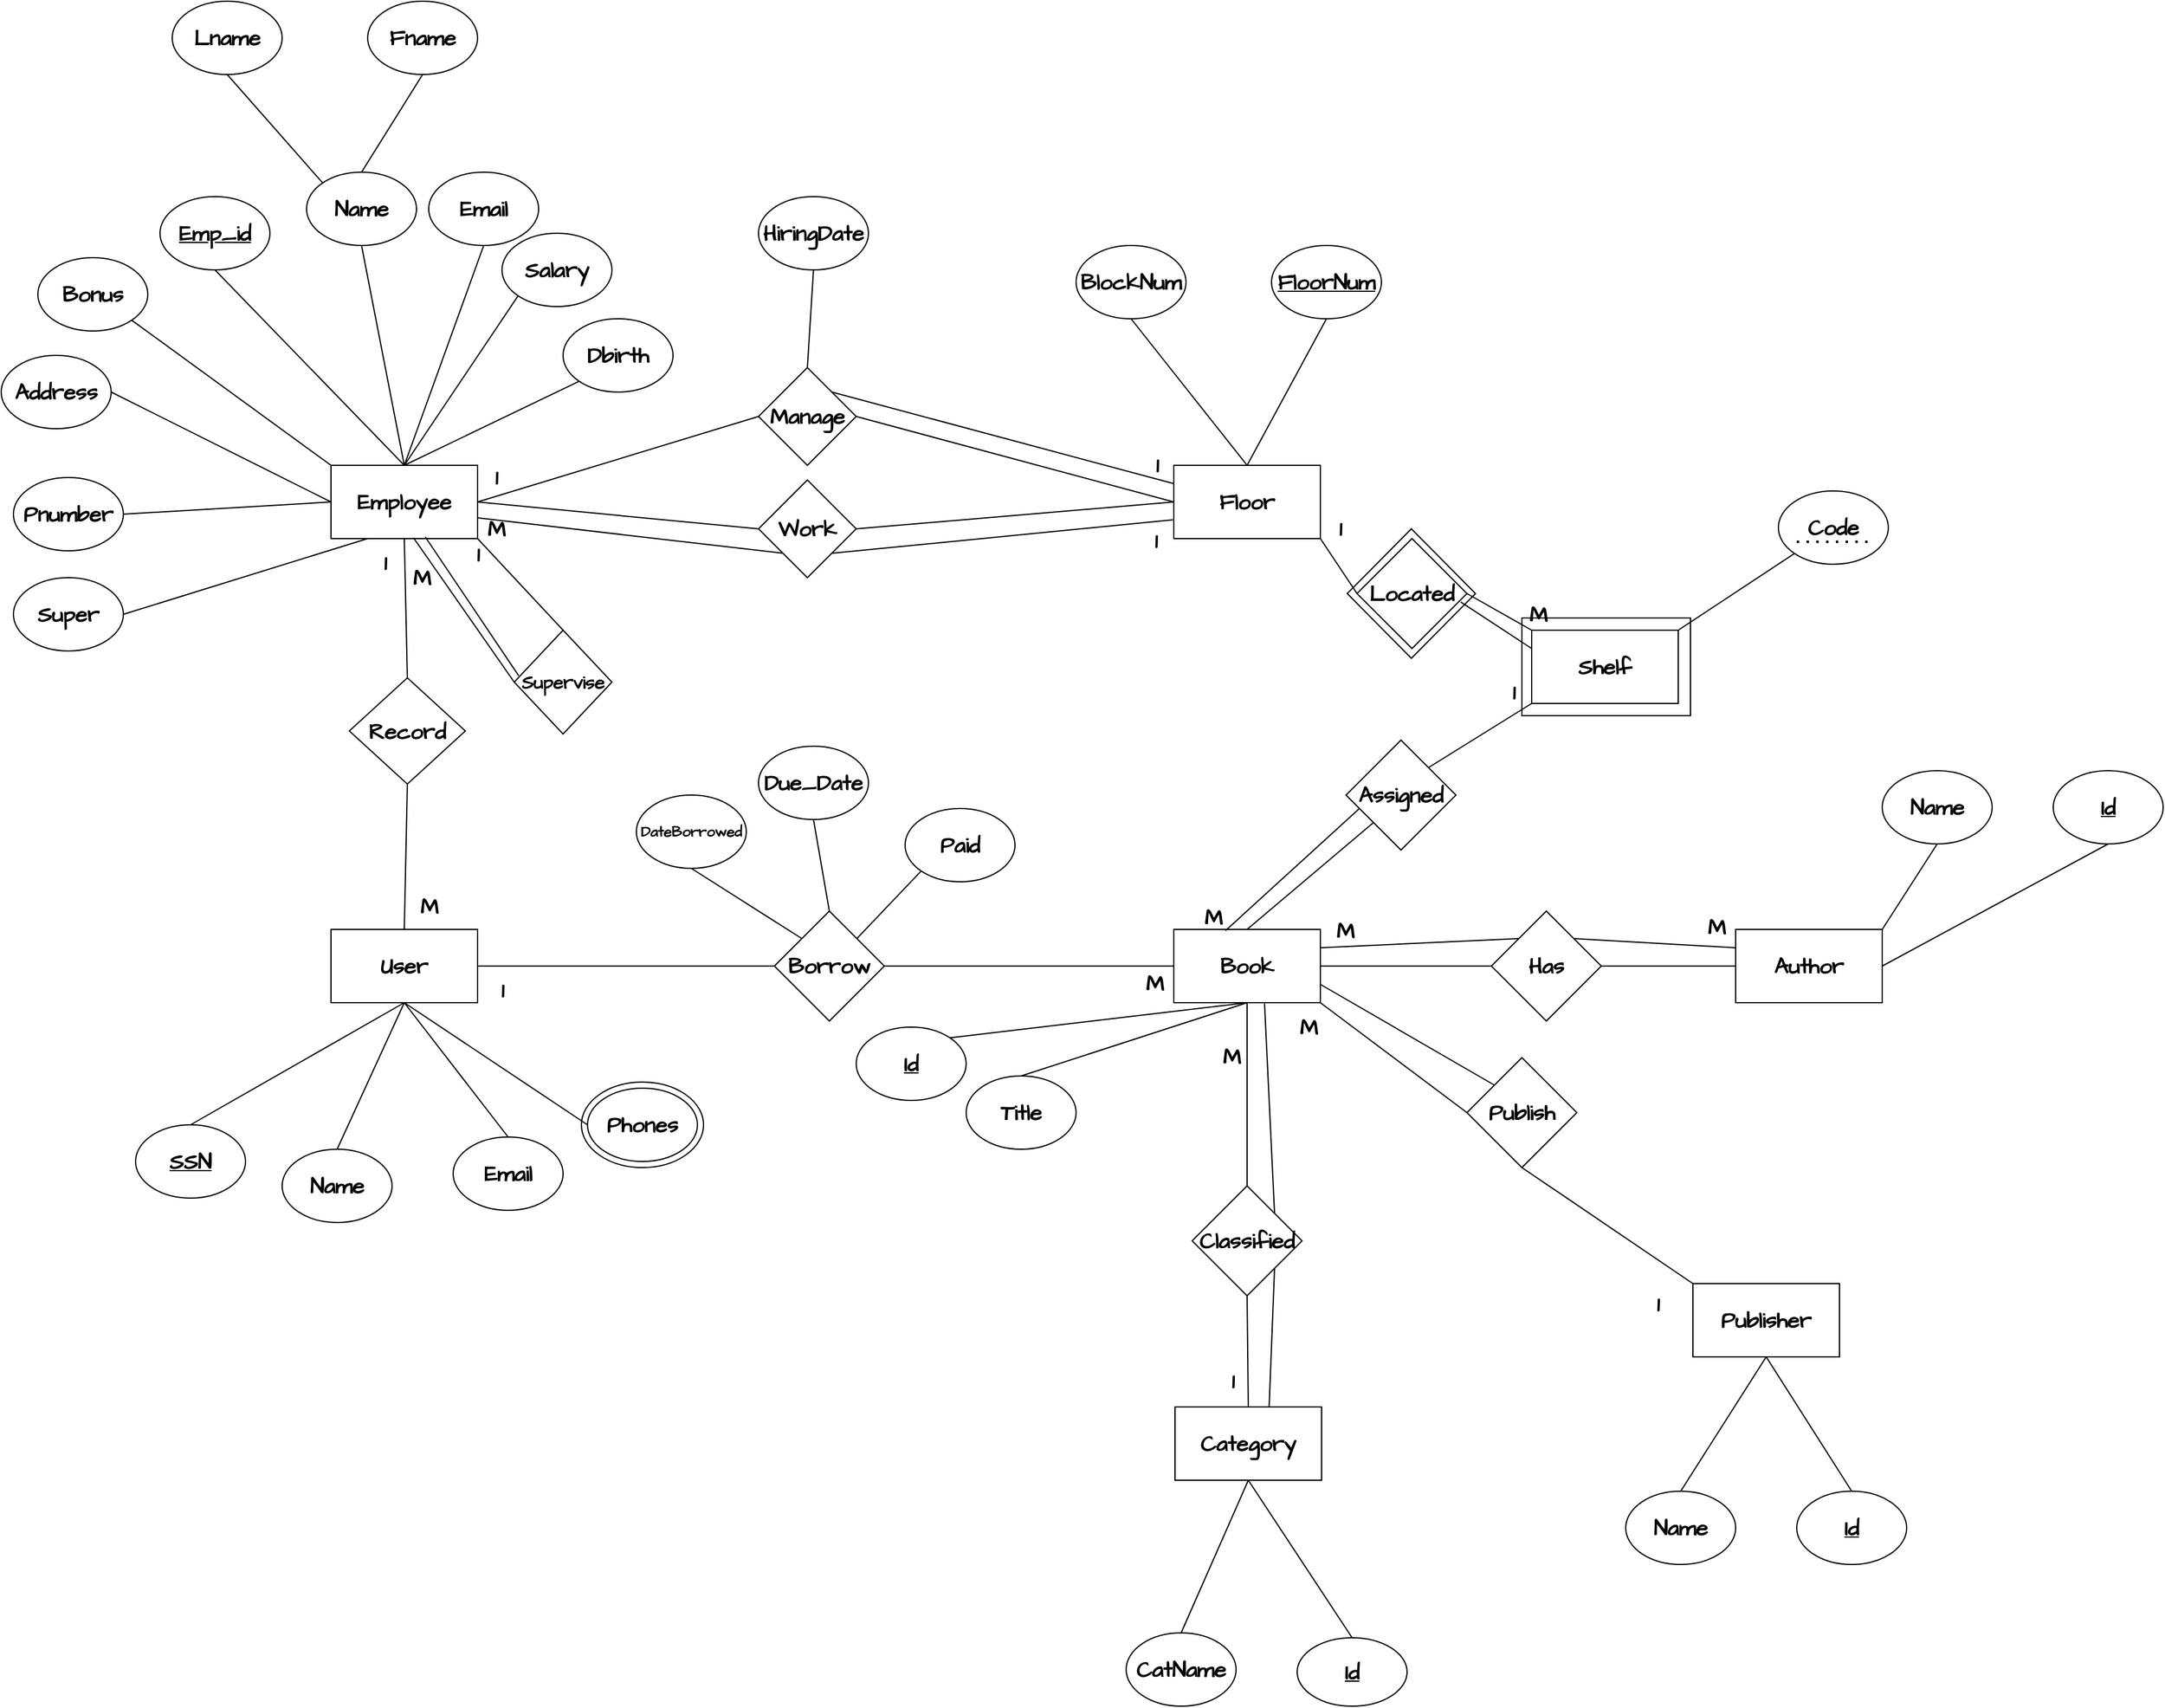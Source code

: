 <mxfile version="24.9.0">
  <diagram id="R2lEEEUBdFMjLlhIrx00" name="Page-1">
    <mxGraphModel dx="2759" dy="2135" grid="1" gridSize="10" guides="1" tooltips="1" connect="1" arrows="1" fold="1" page="1" pageScale="1" pageWidth="850" pageHeight="1100" math="0" shadow="0" extFonts="Permanent Marker^https://fonts.googleapis.com/css?family=Permanent+Marker">
      <root>
        <mxCell id="0" />
        <mxCell id="1" parent="0" />
        <mxCell id="LCtNuis3pnJjSVXg9C4M-2" value="" style="rhombus;whiteSpace=wrap;html=1;" vertex="1" parent="1">
          <mxGeometry x="1002" y="262" width="105" height="106" as="geometry" />
        </mxCell>
        <mxCell id="LCtNuis3pnJjSVXg9C4M-1" value="" style="rounded=0;whiteSpace=wrap;html=1;" vertex="1" parent="1">
          <mxGeometry x="1145" y="335" width="138" height="80" as="geometry" />
        </mxCell>
        <mxCell id="eiVSzCuptyh7BwzZJYLk-64" value="" style="ellipse;whiteSpace=wrap;html=1;" parent="1" vertex="1">
          <mxGeometry x="375" y="715" width="100" height="70" as="geometry" />
        </mxCell>
        <mxCell id="eiVSzCuptyh7BwzZJYLk-1" value="&lt;font face=&quot;Architects Daughter&quot; style=&quot;font-size: 18px;&quot;&gt;&lt;b&gt;Employee&lt;/b&gt;&lt;/font&gt;" style="rounded=0;whiteSpace=wrap;html=1;" parent="1" vertex="1">
          <mxGeometry x="170" y="210" width="120" height="60" as="geometry" />
        </mxCell>
        <mxCell id="eiVSzCuptyh7BwzZJYLk-3" value="&lt;font style=&quot;font-size: 18px;&quot; face=&quot;Architects Daughter&quot;&gt;&lt;b&gt;&lt;u&gt;Emp_id&lt;/u&gt;&lt;/b&gt;&lt;/font&gt;" style="ellipse;whiteSpace=wrap;html=1;" parent="1" vertex="1">
          <mxGeometry x="30" y="-10" width="90" height="60" as="geometry" />
        </mxCell>
        <mxCell id="eiVSzCuptyh7BwzZJYLk-4" value="" style="endArrow=none;html=1;rounded=0;entryX=0.5;entryY=1;entryDx=0;entryDy=0;exitX=0.5;exitY=0;exitDx=0;exitDy=0;" parent="1" source="eiVSzCuptyh7BwzZJYLk-1" target="eiVSzCuptyh7BwzZJYLk-3" edge="1">
          <mxGeometry width="50" height="50" relative="1" as="geometry">
            <mxPoint x="400" y="320" as="sourcePoint" />
            <mxPoint x="450" y="270" as="targetPoint" />
          </mxGeometry>
        </mxCell>
        <mxCell id="eiVSzCuptyh7BwzZJYLk-6" value="&lt;font style=&quot;font-size: 18px;&quot; face=&quot;Architects Daughter&quot;&gt;&lt;b&gt;Name&lt;/b&gt;&lt;/font&gt;" style="ellipse;whiteSpace=wrap;html=1;" parent="1" vertex="1">
          <mxGeometry x="150" y="-30" width="90" height="60" as="geometry" />
        </mxCell>
        <mxCell id="eiVSzCuptyh7BwzZJYLk-8" value="" style="endArrow=none;html=1;rounded=0;entryX=0.5;entryY=1;entryDx=0;entryDy=0;exitX=0.5;exitY=0;exitDx=0;exitDy=0;" parent="1" source="eiVSzCuptyh7BwzZJYLk-1" target="eiVSzCuptyh7BwzZJYLk-6" edge="1">
          <mxGeometry width="50" height="50" relative="1" as="geometry">
            <mxPoint x="400" y="320" as="sourcePoint" />
            <mxPoint x="450" y="270" as="targetPoint" />
          </mxGeometry>
        </mxCell>
        <mxCell id="eiVSzCuptyh7BwzZJYLk-9" value="&lt;font style=&quot;font-size: 18px;&quot; face=&quot;Architects Daughter&quot;&gt;&lt;b&gt;Fname&lt;/b&gt;&lt;/font&gt;" style="ellipse;whiteSpace=wrap;html=1;" parent="1" vertex="1">
          <mxGeometry x="200" y="-170" width="90" height="60" as="geometry" />
        </mxCell>
        <mxCell id="eiVSzCuptyh7BwzZJYLk-11" value="&lt;font style=&quot;font-size: 18px;&quot; face=&quot;Architects Daughter&quot;&gt;&lt;b&gt;Lname&lt;/b&gt;&lt;/font&gt;" style="ellipse;whiteSpace=wrap;html=1;" parent="1" vertex="1">
          <mxGeometry x="40" y="-170" width="90" height="60" as="geometry" />
        </mxCell>
        <mxCell id="eiVSzCuptyh7BwzZJYLk-12" value="" style="endArrow=none;html=1;rounded=0;entryX=0.5;entryY=1;entryDx=0;entryDy=0;exitX=0.5;exitY=0;exitDx=0;exitDy=0;" parent="1" source="eiVSzCuptyh7BwzZJYLk-6" target="eiVSzCuptyh7BwzZJYLk-9" edge="1">
          <mxGeometry width="50" height="50" relative="1" as="geometry">
            <mxPoint x="340" y="170" as="sourcePoint" />
            <mxPoint x="390" y="120" as="targetPoint" />
          </mxGeometry>
        </mxCell>
        <mxCell id="eiVSzCuptyh7BwzZJYLk-13" value="" style="endArrow=none;html=1;rounded=0;entryX=0.5;entryY=1;entryDx=0;entryDy=0;exitX=0;exitY=0;exitDx=0;exitDy=0;" parent="1" source="eiVSzCuptyh7BwzZJYLk-6" target="eiVSzCuptyh7BwzZJYLk-11" edge="1">
          <mxGeometry width="50" height="50" relative="1" as="geometry">
            <mxPoint x="270" y="160" as="sourcePoint" />
            <mxPoint x="320" y="110" as="targetPoint" />
          </mxGeometry>
        </mxCell>
        <mxCell id="eiVSzCuptyh7BwzZJYLk-14" value="&lt;font face=&quot;Architects Daughter&quot;&gt;&lt;span style=&quot;font-size: 18px;&quot;&gt;&lt;b&gt;Email&lt;/b&gt;&lt;/span&gt;&lt;/font&gt;" style="ellipse;whiteSpace=wrap;html=1;" parent="1" vertex="1">
          <mxGeometry x="250" y="-30" width="90" height="60" as="geometry" />
        </mxCell>
        <mxCell id="eiVSzCuptyh7BwzZJYLk-17" value="&lt;font face=&quot;Architects Daughter&quot;&gt;&lt;span style=&quot;font-size: 18px;&quot;&gt;&lt;b&gt;Salary&lt;/b&gt;&lt;/span&gt;&lt;/font&gt;" style="ellipse;whiteSpace=wrap;html=1;" parent="1" vertex="1">
          <mxGeometry x="310" y="20" width="90" height="60" as="geometry" />
        </mxCell>
        <mxCell id="eiVSzCuptyh7BwzZJYLk-18" value="&lt;font data-font-src=&quot;https://fonts.googleapis.com/css?family=Architects+Daughter&quot; face=&quot;Architects Daughter&quot; style=&quot;font-size: 18px;&quot;&gt;&lt;b&gt;Dbirth&lt;/b&gt;&lt;/font&gt;" style="ellipse;whiteSpace=wrap;html=1;" parent="1" vertex="1">
          <mxGeometry x="360" y="90" width="90" height="60" as="geometry" />
        </mxCell>
        <mxCell id="eiVSzCuptyh7BwzZJYLk-19" value="&lt;font data-font-src=&quot;https://fonts.googleapis.com/css?family=Architects+Daughter&quot; face=&quot;Architects Daughter&quot; style=&quot;font-size: 18px;&quot;&gt;&lt;b&gt;Bonus&lt;/b&gt;&lt;/font&gt;" style="ellipse;whiteSpace=wrap;html=1;" parent="1" vertex="1">
          <mxGeometry x="-70" y="40" width="90" height="60" as="geometry" />
        </mxCell>
        <mxCell id="eiVSzCuptyh7BwzZJYLk-20" value="&lt;font data-font-src=&quot;https://fonts.googleapis.com/css?family=Architects+Daughter&quot; face=&quot;Architects Daughter&quot; style=&quot;font-size: 18px;&quot;&gt;&lt;b&gt;Address&lt;/b&gt;&lt;/font&gt;" style="ellipse;whiteSpace=wrap;html=1;" parent="1" vertex="1">
          <mxGeometry x="-100" y="120" width="90" height="60" as="geometry" />
        </mxCell>
        <mxCell id="eiVSzCuptyh7BwzZJYLk-21" value="&lt;font data-font-src=&quot;https://fonts.googleapis.com/css?family=Architects+Daughter&quot; face=&quot;Architects Daughter&quot; style=&quot;font-size: 18px;&quot;&gt;&lt;b&gt;Pnumber&lt;/b&gt;&lt;/font&gt;" style="ellipse;whiteSpace=wrap;html=1;" parent="1" vertex="1">
          <mxGeometry x="-90" y="220" width="90" height="60" as="geometry" />
        </mxCell>
        <mxCell id="eiVSzCuptyh7BwzZJYLk-22" value="" style="endArrow=none;html=1;rounded=0;entryX=0.5;entryY=1;entryDx=0;entryDy=0;exitX=0.5;exitY=0;exitDx=0;exitDy=0;" parent="1" source="eiVSzCuptyh7BwzZJYLk-1" target="eiVSzCuptyh7BwzZJYLk-14" edge="1">
          <mxGeometry width="50" height="50" relative="1" as="geometry">
            <mxPoint x="340" y="170" as="sourcePoint" />
            <mxPoint x="390" y="120" as="targetPoint" />
          </mxGeometry>
        </mxCell>
        <mxCell id="eiVSzCuptyh7BwzZJYLk-23" value="" style="endArrow=none;html=1;rounded=0;entryX=0;entryY=1;entryDx=0;entryDy=0;exitX=0.5;exitY=0;exitDx=0;exitDy=0;" parent="1" source="eiVSzCuptyh7BwzZJYLk-1" target="eiVSzCuptyh7BwzZJYLk-17" edge="1">
          <mxGeometry width="50" height="50" relative="1" as="geometry">
            <mxPoint x="340" y="170" as="sourcePoint" />
            <mxPoint x="390" y="120" as="targetPoint" />
          </mxGeometry>
        </mxCell>
        <mxCell id="eiVSzCuptyh7BwzZJYLk-24" value="" style="endArrow=none;html=1;rounded=0;entryX=0;entryY=1;entryDx=0;entryDy=0;exitX=0.5;exitY=0;exitDx=0;exitDy=0;" parent="1" source="eiVSzCuptyh7BwzZJYLk-1" target="eiVSzCuptyh7BwzZJYLk-18" edge="1">
          <mxGeometry width="50" height="50" relative="1" as="geometry">
            <mxPoint x="340" y="170" as="sourcePoint" />
            <mxPoint x="390" y="120" as="targetPoint" />
          </mxGeometry>
        </mxCell>
        <mxCell id="eiVSzCuptyh7BwzZJYLk-25" value="" style="endArrow=none;html=1;rounded=0;exitX=1;exitY=1;exitDx=0;exitDy=0;entryX=0;entryY=0;entryDx=0;entryDy=0;" parent="1" source="eiVSzCuptyh7BwzZJYLk-19" target="eiVSzCuptyh7BwzZJYLk-1" edge="1">
          <mxGeometry width="50" height="50" relative="1" as="geometry">
            <mxPoint x="340" y="170" as="sourcePoint" />
            <mxPoint x="390" y="120" as="targetPoint" />
          </mxGeometry>
        </mxCell>
        <mxCell id="eiVSzCuptyh7BwzZJYLk-26" value="" style="endArrow=none;html=1;rounded=0;entryX=1;entryY=0.5;entryDx=0;entryDy=0;exitX=0;exitY=0.5;exitDx=0;exitDy=0;" parent="1" source="eiVSzCuptyh7BwzZJYLk-1" target="eiVSzCuptyh7BwzZJYLk-20" edge="1">
          <mxGeometry width="50" height="50" relative="1" as="geometry">
            <mxPoint x="340" y="170" as="sourcePoint" />
            <mxPoint x="390" y="120" as="targetPoint" />
          </mxGeometry>
        </mxCell>
        <mxCell id="eiVSzCuptyh7BwzZJYLk-27" value="" style="endArrow=none;html=1;rounded=0;exitX=1;exitY=0.5;exitDx=0;exitDy=0;entryX=0;entryY=0.5;entryDx=0;entryDy=0;" parent="1" source="eiVSzCuptyh7BwzZJYLk-21" target="eiVSzCuptyh7BwzZJYLk-1" edge="1">
          <mxGeometry width="50" height="50" relative="1" as="geometry">
            <mxPoint x="340" y="170" as="sourcePoint" />
            <mxPoint x="390" y="120" as="targetPoint" />
          </mxGeometry>
        </mxCell>
        <mxCell id="eiVSzCuptyh7BwzZJYLk-29" value="&lt;font data-font-src=&quot;https://fonts.googleapis.com/css?family=Architects+Daughter&quot; face=&quot;Architects Daughter&quot; style=&quot;font-size: 18px;&quot;&gt;&lt;b&gt;Super&lt;/b&gt;&lt;/font&gt;" style="ellipse;whiteSpace=wrap;html=1;" parent="1" vertex="1">
          <mxGeometry x="-90" y="302" width="90" height="60" as="geometry" />
        </mxCell>
        <mxCell id="eiVSzCuptyh7BwzZJYLk-30" value="" style="endArrow=none;html=1;rounded=0;entryX=1;entryY=0.5;entryDx=0;entryDy=0;exitX=0.25;exitY=1;exitDx=0;exitDy=0;" parent="1" source="eiVSzCuptyh7BwzZJYLk-1" target="eiVSzCuptyh7BwzZJYLk-29" edge="1">
          <mxGeometry width="50" height="50" relative="1" as="geometry">
            <mxPoint x="330" y="90" as="sourcePoint" />
            <mxPoint x="380" y="40" as="targetPoint" />
          </mxGeometry>
        </mxCell>
        <mxCell id="eiVSzCuptyh7BwzZJYLk-31" value="&lt;font face=&quot;Architects Daughter&quot; style=&quot;font-size: 18px;&quot;&gt;&lt;b&gt;Floor&lt;/b&gt;&lt;/font&gt;" style="rounded=0;whiteSpace=wrap;html=1;" parent="1" vertex="1">
          <mxGeometry x="860" y="210" width="120" height="60" as="geometry" />
        </mxCell>
        <mxCell id="eiVSzCuptyh7BwzZJYLk-32" value="&lt;font data-font-src=&quot;https://fonts.googleapis.com/css?family=Architects+Daughter&quot; face=&quot;Architects Daughter&quot; style=&quot;font-size: 18px;&quot;&gt;&lt;b&gt;&lt;u&gt;FloorNum&lt;/u&gt;&lt;/b&gt;&lt;/font&gt;" style="ellipse;whiteSpace=wrap;html=1;" parent="1" vertex="1">
          <mxGeometry x="940" y="30" width="90" height="60" as="geometry" />
        </mxCell>
        <mxCell id="eiVSzCuptyh7BwzZJYLk-33" value="&lt;font data-font-src=&quot;https://fonts.googleapis.com/css?family=Architects+Daughter&quot; face=&quot;Architects Daughter&quot; style=&quot;font-size: 18px;&quot;&gt;&lt;b&gt;BlockNum&lt;/b&gt;&lt;/font&gt;" style="ellipse;whiteSpace=wrap;html=1;" parent="1" vertex="1">
          <mxGeometry x="780" y="30" width="90" height="60" as="geometry" />
        </mxCell>
        <mxCell id="eiVSzCuptyh7BwzZJYLk-34" value="" style="endArrow=none;html=1;rounded=0;entryX=0.5;entryY=1;entryDx=0;entryDy=0;exitX=0.5;exitY=0;exitDx=0;exitDy=0;" parent="1" source="eiVSzCuptyh7BwzZJYLk-31" target="eiVSzCuptyh7BwzZJYLk-33" edge="1">
          <mxGeometry width="50" height="50" relative="1" as="geometry">
            <mxPoint x="580" y="140" as="sourcePoint" />
            <mxPoint x="630" y="90" as="targetPoint" />
          </mxGeometry>
        </mxCell>
        <mxCell id="eiVSzCuptyh7BwzZJYLk-35" value="" style="endArrow=none;html=1;rounded=0;entryX=0.5;entryY=1;entryDx=0;entryDy=0;exitX=0.5;exitY=0;exitDx=0;exitDy=0;" parent="1" source="eiVSzCuptyh7BwzZJYLk-31" target="eiVSzCuptyh7BwzZJYLk-32" edge="1">
          <mxGeometry width="50" height="50" relative="1" as="geometry">
            <mxPoint x="580" y="140" as="sourcePoint" />
            <mxPoint x="630" y="90" as="targetPoint" />
          </mxGeometry>
        </mxCell>
        <mxCell id="eiVSzCuptyh7BwzZJYLk-37" value="&lt;b style=&quot;font-family: &amp;quot;Architects Daughter&amp;quot;; font-size: 18px;&quot;&gt;Manage&lt;/b&gt;" style="rhombus;whiteSpace=wrap;html=1;" parent="1" vertex="1">
          <mxGeometry x="520" y="130" width="80" height="80" as="geometry" />
        </mxCell>
        <mxCell id="eiVSzCuptyh7BwzZJYLk-38" value="" style="endArrow=none;html=1;rounded=0;exitX=1;exitY=0.5;exitDx=0;exitDy=0;entryX=0;entryY=0.5;entryDx=0;entryDy=0;" parent="1" source="eiVSzCuptyh7BwzZJYLk-1" target="eiVSzCuptyh7BwzZJYLk-37" edge="1">
          <mxGeometry width="50" height="50" relative="1" as="geometry">
            <mxPoint x="380" y="180" as="sourcePoint" />
            <mxPoint x="430" y="130" as="targetPoint" />
          </mxGeometry>
        </mxCell>
        <mxCell id="eiVSzCuptyh7BwzZJYLk-39" value="" style="endArrow=none;html=1;rounded=0;entryX=0;entryY=0.5;entryDx=0;entryDy=0;exitX=1;exitY=0.5;exitDx=0;exitDy=0;" parent="1" source="eiVSzCuptyh7BwzZJYLk-37" target="eiVSzCuptyh7BwzZJYLk-31" edge="1">
          <mxGeometry width="50" height="50" relative="1" as="geometry">
            <mxPoint x="380" y="180" as="sourcePoint" />
            <mxPoint x="430" y="130" as="targetPoint" />
          </mxGeometry>
        </mxCell>
        <mxCell id="eiVSzCuptyh7BwzZJYLk-40" value="&lt;font face=&quot;Architects Daughter&quot;&gt;&lt;span style=&quot;font-size: 18px;&quot;&gt;&lt;b&gt;Work&lt;/b&gt;&lt;/span&gt;&lt;/font&gt;" style="rhombus;whiteSpace=wrap;html=1;" parent="1" vertex="1">
          <mxGeometry x="520" y="222" width="80" height="80" as="geometry" />
        </mxCell>
        <mxCell id="eiVSzCuptyh7BwzZJYLk-42" value="" style="endArrow=none;html=1;rounded=0;exitX=1;exitY=0.5;exitDx=0;exitDy=0;entryX=0;entryY=0.5;entryDx=0;entryDy=0;" parent="1" source="eiVSzCuptyh7BwzZJYLk-1" target="eiVSzCuptyh7BwzZJYLk-40" edge="1">
          <mxGeometry width="50" height="50" relative="1" as="geometry">
            <mxPoint x="490" y="160" as="sourcePoint" />
            <mxPoint x="540" y="110" as="targetPoint" />
          </mxGeometry>
        </mxCell>
        <mxCell id="eiVSzCuptyh7BwzZJYLk-43" value="" style="endArrow=none;html=1;rounded=0;entryX=0;entryY=0.5;entryDx=0;entryDy=0;exitX=1;exitY=0.5;exitDx=0;exitDy=0;" parent="1" source="eiVSzCuptyh7BwzZJYLk-40" target="eiVSzCuptyh7BwzZJYLk-31" edge="1">
          <mxGeometry width="50" height="50" relative="1" as="geometry">
            <mxPoint x="490" y="160" as="sourcePoint" />
            <mxPoint x="540" y="110" as="targetPoint" />
          </mxGeometry>
        </mxCell>
        <mxCell id="eiVSzCuptyh7BwzZJYLk-44" value="" style="endArrow=none;html=1;rounded=0;entryX=0;entryY=0.25;entryDx=0;entryDy=0;exitX=1;exitY=0;exitDx=0;exitDy=0;" parent="1" source="eiVSzCuptyh7BwzZJYLk-37" target="eiVSzCuptyh7BwzZJYLk-31" edge="1">
          <mxGeometry width="50" height="50" relative="1" as="geometry">
            <mxPoint x="490" y="160" as="sourcePoint" />
            <mxPoint x="540" y="110" as="targetPoint" />
          </mxGeometry>
        </mxCell>
        <mxCell id="eiVSzCuptyh7BwzZJYLk-45" value="&lt;font style=&quot;font-size: 18px;&quot; data-font-src=&quot;https://fonts.googleapis.com/css?family=Architects+Daughter&quot; face=&quot;Architects Daughter&quot;&gt;&lt;b&gt;1&lt;/b&gt;&lt;/font&gt;" style="text;html=1;align=center;verticalAlign=middle;resizable=0;points=[];autosize=1;strokeColor=none;fillColor=none;" parent="1" vertex="1">
          <mxGeometry x="290" y="200" width="30" height="40" as="geometry" />
        </mxCell>
        <mxCell id="eiVSzCuptyh7BwzZJYLk-46" value="&lt;font style=&quot;font-size: 18px;&quot; data-font-src=&quot;https://fonts.googleapis.com/css?family=Architects+Daughter&quot; face=&quot;Architects Daughter&quot;&gt;&lt;b&gt;1&lt;/b&gt;&lt;/font&gt;" style="text;html=1;align=center;verticalAlign=middle;resizable=0;points=[];autosize=1;strokeColor=none;fillColor=none;" parent="1" vertex="1">
          <mxGeometry x="831" y="190" width="30" height="40" as="geometry" />
        </mxCell>
        <mxCell id="eiVSzCuptyh7BwzZJYLk-47" value="&lt;font style=&quot;font-size: 18px;&quot; data-font-src=&quot;https://fonts.googleapis.com/css?family=Architects+Daughter&quot; face=&quot;Architects Daughter&quot;&gt;&lt;b&gt;1&lt;/b&gt;&lt;/font&gt;" style="text;html=1;align=center;verticalAlign=middle;resizable=0;points=[];autosize=1;strokeColor=none;fillColor=none;" parent="1" vertex="1">
          <mxGeometry x="830" y="252" width="30" height="40" as="geometry" />
        </mxCell>
        <mxCell id="eiVSzCuptyh7BwzZJYLk-48" value="&lt;font style=&quot;font-size: 18px;&quot; data-font-src=&quot;https://fonts.googleapis.com/css?family=Architects+Daughter&quot; face=&quot;Architects Daughter&quot;&gt;&lt;b&gt;M&lt;/b&gt;&lt;/font&gt;" style="text;html=1;align=center;verticalAlign=middle;resizable=0;points=[];autosize=1;strokeColor=none;fillColor=none;" parent="1" vertex="1">
          <mxGeometry x="285" y="242" width="40" height="40" as="geometry" />
        </mxCell>
        <mxCell id="eiVSzCuptyh7BwzZJYLk-49" value="" style="endArrow=none;html=1;rounded=0;entryX=0.977;entryY=0.067;entryDx=0;entryDy=0;exitX=1;exitY=1;exitDx=0;exitDy=0;entryPerimeter=0;" parent="1" source="eiVSzCuptyh7BwzZJYLk-40" target="eiVSzCuptyh7BwzZJYLk-47" edge="1">
          <mxGeometry width="50" height="50" relative="1" as="geometry">
            <mxPoint x="530" y="210" as="sourcePoint" />
            <mxPoint x="580" y="160" as="targetPoint" />
          </mxGeometry>
        </mxCell>
        <mxCell id="eiVSzCuptyh7BwzZJYLk-50" value="" style="endArrow=none;html=1;rounded=0;exitX=0.126;exitY=0.275;exitDx=0;exitDy=0;exitPerimeter=0;entryX=0;entryY=1;entryDx=0;entryDy=0;" parent="1" source="eiVSzCuptyh7BwzZJYLk-48" target="eiVSzCuptyh7BwzZJYLk-40" edge="1">
          <mxGeometry width="50" height="50" relative="1" as="geometry">
            <mxPoint x="530" y="210" as="sourcePoint" />
            <mxPoint x="580" y="160" as="targetPoint" />
          </mxGeometry>
        </mxCell>
        <mxCell id="eiVSzCuptyh7BwzZJYLk-51" value="" style="endArrow=none;html=1;rounded=0;entryX=0.5;entryY=0;entryDx=0;entryDy=0;exitX=0.5;exitY=1;exitDx=0;exitDy=0;" parent="1" source="eiVSzCuptyh7BwzZJYLk-52" target="eiVSzCuptyh7BwzZJYLk-37" edge="1">
          <mxGeometry width="50" height="50" relative="1" as="geometry">
            <mxPoint x="560" y="40" as="sourcePoint" />
            <mxPoint x="510" y="240" as="targetPoint" />
          </mxGeometry>
        </mxCell>
        <mxCell id="eiVSzCuptyh7BwzZJYLk-52" value="&lt;font data-font-src=&quot;https://fonts.googleapis.com/css?family=Architects+Daughter&quot; face=&quot;Architects Daughter&quot; style=&quot;font-size: 18px;&quot;&gt;&lt;b&gt;HiringDate&lt;/b&gt;&lt;/font&gt;" style="ellipse;whiteSpace=wrap;html=1;" parent="1" vertex="1">
          <mxGeometry x="520" y="-10" width="90" height="60" as="geometry" />
        </mxCell>
        <mxCell id="eiVSzCuptyh7BwzZJYLk-54" value="&lt;font face=&quot;Architects Daughter&quot; style=&quot;font-size: 18px;&quot;&gt;&lt;b&gt;User&lt;/b&gt;&lt;/font&gt;" style="rounded=0;whiteSpace=wrap;html=1;" parent="1" vertex="1">
          <mxGeometry x="170" y="590" width="120" height="60" as="geometry" />
        </mxCell>
        <mxCell id="eiVSzCuptyh7BwzZJYLk-55" value="&lt;font data-font-src=&quot;https://fonts.googleapis.com/css?family=Architects+Daughter&quot; face=&quot;Architects Daughter&quot; style=&quot;font-size: 18px;&quot;&gt;&lt;b&gt;&lt;u&gt;SSN&lt;/u&gt;&lt;/b&gt;&lt;/font&gt;" style="ellipse;whiteSpace=wrap;html=1;" parent="1" vertex="1">
          <mxGeometry x="10" y="750" width="90" height="60" as="geometry" />
        </mxCell>
        <mxCell id="eiVSzCuptyh7BwzZJYLk-57" value="&lt;font style=&quot;font-size: 18px;&quot; face=&quot;Architects Daughter&quot;&gt;&lt;b&gt;Name&lt;/b&gt;&lt;/font&gt;" style="ellipse;whiteSpace=wrap;html=1;" parent="1" vertex="1">
          <mxGeometry x="130" y="770" width="90" height="60" as="geometry" />
        </mxCell>
        <mxCell id="eiVSzCuptyh7BwzZJYLk-59" value="&lt;font face=&quot;Architects Daughter&quot;&gt;&lt;span style=&quot;font-size: 18px;&quot;&gt;&lt;b&gt;Email&lt;/b&gt;&lt;/span&gt;&lt;/font&gt;" style="ellipse;whiteSpace=wrap;html=1;" parent="1" vertex="1">
          <mxGeometry x="270" y="760" width="90" height="60" as="geometry" />
        </mxCell>
        <mxCell id="eiVSzCuptyh7BwzZJYLk-62" value="&lt;font face=&quot;Architects Daughter&quot;&gt;&lt;span style=&quot;font-size: 18px;&quot;&gt;&lt;b&gt;Phones&lt;/b&gt;&lt;/span&gt;&lt;/font&gt;" style="ellipse;whiteSpace=wrap;html=1;" parent="1" vertex="1">
          <mxGeometry x="380" y="720" width="90" height="60" as="geometry" />
        </mxCell>
        <mxCell id="eiVSzCuptyh7BwzZJYLk-65" value="" style="endArrow=none;html=1;rounded=0;entryX=0.5;entryY=1;entryDx=0;entryDy=0;exitX=0.5;exitY=0;exitDx=0;exitDy=0;" parent="1" source="eiVSzCuptyh7BwzZJYLk-55" target="eiVSzCuptyh7BwzZJYLk-54" edge="1">
          <mxGeometry width="50" height="50" relative="1" as="geometry">
            <mxPoint x="350" y="690" as="sourcePoint" />
            <mxPoint x="400" y="640" as="targetPoint" />
          </mxGeometry>
        </mxCell>
        <mxCell id="eiVSzCuptyh7BwzZJYLk-66" value="" style="endArrow=none;html=1;rounded=0;exitX=0.5;exitY=0;exitDx=0;exitDy=0;entryX=0.5;entryY=1;entryDx=0;entryDy=0;" parent="1" source="eiVSzCuptyh7BwzZJYLk-57" target="eiVSzCuptyh7BwzZJYLk-54" edge="1">
          <mxGeometry width="50" height="50" relative="1" as="geometry">
            <mxPoint x="350" y="690" as="sourcePoint" />
            <mxPoint x="400" y="640" as="targetPoint" />
          </mxGeometry>
        </mxCell>
        <mxCell id="eiVSzCuptyh7BwzZJYLk-67" value="" style="endArrow=none;html=1;rounded=0;exitX=0.5;exitY=1;exitDx=0;exitDy=0;entryX=0.5;entryY=0;entryDx=0;entryDy=0;" parent="1" source="eiVSzCuptyh7BwzZJYLk-54" target="eiVSzCuptyh7BwzZJYLk-59" edge="1">
          <mxGeometry width="50" height="50" relative="1" as="geometry">
            <mxPoint x="350" y="690" as="sourcePoint" />
            <mxPoint x="400" y="640" as="targetPoint" />
          </mxGeometry>
        </mxCell>
        <mxCell id="eiVSzCuptyh7BwzZJYLk-68" value="" style="endArrow=none;html=1;rounded=0;exitX=0.5;exitY=1;exitDx=0;exitDy=0;entryX=0;entryY=0.5;entryDx=0;entryDy=0;" parent="1" source="eiVSzCuptyh7BwzZJYLk-54" target="eiVSzCuptyh7BwzZJYLk-62" edge="1">
          <mxGeometry width="50" height="50" relative="1" as="geometry">
            <mxPoint x="350" y="690" as="sourcePoint" />
            <mxPoint x="400" y="640" as="targetPoint" />
          </mxGeometry>
        </mxCell>
        <mxCell id="eiVSzCuptyh7BwzZJYLk-69" value="&lt;font face=&quot;Architects Daughter&quot;&gt;&lt;span style=&quot;font-size: 18px;&quot;&gt;&lt;b&gt;Record&lt;/b&gt;&lt;/span&gt;&lt;/font&gt;" style="rhombus;whiteSpace=wrap;html=1;" parent="1" vertex="1">
          <mxGeometry x="185" y="384" width="95" height="87" as="geometry" />
        </mxCell>
        <mxCell id="eiVSzCuptyh7BwzZJYLk-70" value="" style="endArrow=none;html=1;rounded=0;entryX=0.5;entryY=1;entryDx=0;entryDy=0;exitX=0.5;exitY=0;exitDx=0;exitDy=0;" parent="1" source="eiVSzCuptyh7BwzZJYLk-69" target="eiVSzCuptyh7BwzZJYLk-1" edge="1">
          <mxGeometry width="50" height="50" relative="1" as="geometry">
            <mxPoint x="350" y="560" as="sourcePoint" />
            <mxPoint x="400" y="510" as="targetPoint" />
          </mxGeometry>
        </mxCell>
        <mxCell id="eiVSzCuptyh7BwzZJYLk-71" value="" style="endArrow=none;html=1;rounded=0;exitX=0.5;exitY=0;exitDx=0;exitDy=0;entryX=0.5;entryY=1;entryDx=0;entryDy=0;" parent="1" source="eiVSzCuptyh7BwzZJYLk-54" target="eiVSzCuptyh7BwzZJYLk-69" edge="1">
          <mxGeometry width="50" height="50" relative="1" as="geometry">
            <mxPoint x="350" y="560" as="sourcePoint" />
            <mxPoint x="400" y="510" as="targetPoint" />
          </mxGeometry>
        </mxCell>
        <mxCell id="eiVSzCuptyh7BwzZJYLk-73" value="&lt;font style=&quot;font-size: 18px;&quot; data-font-src=&quot;https://fonts.googleapis.com/css?family=Architects+Daughter&quot; face=&quot;Architects Daughter&quot;&gt;&lt;b&gt;1&lt;/b&gt;&lt;/font&gt;" style="text;html=1;align=center;verticalAlign=middle;resizable=0;points=[];autosize=1;strokeColor=none;fillColor=none;" parent="1" vertex="1">
          <mxGeometry x="199" y="270" width="30" height="40" as="geometry" />
        </mxCell>
        <mxCell id="eiVSzCuptyh7BwzZJYLk-74" value="&lt;font style=&quot;font-size: 18px;&quot; data-font-src=&quot;https://fonts.googleapis.com/css?family=Architects+Daughter&quot; face=&quot;Architects Daughter&quot;&gt;&lt;b&gt;M&lt;/b&gt;&lt;/font&gt;" style="text;html=1;align=center;verticalAlign=middle;resizable=0;points=[];autosize=1;strokeColor=none;fillColor=none;" parent="1" vertex="1">
          <mxGeometry x="230" y="551" width="40" height="40" as="geometry" />
        </mxCell>
        <mxCell id="eiVSzCuptyh7BwzZJYLk-75" value="&lt;font face=&quot;Architects Daughter&quot; style=&quot;font-size: 18px;&quot;&gt;&lt;b&gt;Book&lt;/b&gt;&lt;/font&gt;" style="rounded=0;whiteSpace=wrap;html=1;" parent="1" vertex="1">
          <mxGeometry x="860" y="590" width="120" height="60" as="geometry" />
        </mxCell>
        <mxCell id="eiVSzCuptyh7BwzZJYLk-77" value="&lt;font data-font-src=&quot;https://fonts.googleapis.com/css?family=Architects+Daughter&quot; face=&quot;Architects Daughter&quot; style=&quot;font-size: 18px;&quot;&gt;&lt;b&gt;Borrow&lt;/b&gt;&lt;/font&gt;" style="rhombus;whiteSpace=wrap;html=1;" parent="1" vertex="1">
          <mxGeometry x="533" y="575" width="90" height="90" as="geometry" />
        </mxCell>
        <mxCell id="eiVSzCuptyh7BwzZJYLk-80" value="&lt;font face=&quot;Architects Daughter&quot;&gt;&lt;span style=&quot;font-size: 18px;&quot;&gt;&lt;b&gt;&lt;u&gt;Id&lt;/u&gt;&lt;/b&gt;&lt;/span&gt;&lt;/font&gt;" style="ellipse;whiteSpace=wrap;html=1;" parent="1" vertex="1">
          <mxGeometry x="600" y="670" width="90" height="60" as="geometry" />
        </mxCell>
        <mxCell id="eiVSzCuptyh7BwzZJYLk-81" value="&lt;font face=&quot;Architects Daughter&quot;&gt;&lt;span style=&quot;font-size: 18px;&quot;&gt;&lt;b&gt;Title&lt;/b&gt;&lt;/span&gt;&lt;/font&gt;" style="ellipse;whiteSpace=wrap;html=1;" parent="1" vertex="1">
          <mxGeometry x="690" y="710" width="90" height="60" as="geometry" />
        </mxCell>
        <mxCell id="eiVSzCuptyh7BwzZJYLk-83" value="" style="endArrow=none;html=1;rounded=0;entryX=0.5;entryY=1;entryDx=0;entryDy=0;exitX=1;exitY=0;exitDx=0;exitDy=0;" parent="1" source="eiVSzCuptyh7BwzZJYLk-80" target="eiVSzCuptyh7BwzZJYLk-75" edge="1">
          <mxGeometry width="50" height="50" relative="1" as="geometry">
            <mxPoint x="510" y="840" as="sourcePoint" />
            <mxPoint x="560" y="790" as="targetPoint" />
          </mxGeometry>
        </mxCell>
        <mxCell id="eiVSzCuptyh7BwzZJYLk-84" value="" style="endArrow=none;html=1;rounded=0;entryX=0.5;entryY=1;entryDx=0;entryDy=0;exitX=0.5;exitY=0;exitDx=0;exitDy=0;" parent="1" source="eiVSzCuptyh7BwzZJYLk-81" target="eiVSzCuptyh7BwzZJYLk-75" edge="1">
          <mxGeometry width="50" height="50" relative="1" as="geometry">
            <mxPoint x="510" y="840" as="sourcePoint" />
            <mxPoint x="560" y="790" as="targetPoint" />
          </mxGeometry>
        </mxCell>
        <mxCell id="eiVSzCuptyh7BwzZJYLk-85" value="" style="endArrow=none;html=1;rounded=0;entryX=0;entryY=0.5;entryDx=0;entryDy=0;exitX=1;exitY=0.5;exitDx=0;exitDy=0;" parent="1" source="eiVSzCuptyh7BwzZJYLk-54" target="eiVSzCuptyh7BwzZJYLk-77" edge="1">
          <mxGeometry width="50" height="50" relative="1" as="geometry">
            <mxPoint x="510" y="820" as="sourcePoint" />
            <mxPoint x="560" y="770" as="targetPoint" />
          </mxGeometry>
        </mxCell>
        <mxCell id="eiVSzCuptyh7BwzZJYLk-86" value="" style="endArrow=none;html=1;rounded=0;entryX=1;entryY=0.5;entryDx=0;entryDy=0;exitX=0;exitY=0.5;exitDx=0;exitDy=0;" parent="1" source="eiVSzCuptyh7BwzZJYLk-75" target="eiVSzCuptyh7BwzZJYLk-77" edge="1">
          <mxGeometry width="50" height="50" relative="1" as="geometry">
            <mxPoint x="510" y="820" as="sourcePoint" />
            <mxPoint x="560" y="770" as="targetPoint" />
          </mxGeometry>
        </mxCell>
        <mxCell id="eiVSzCuptyh7BwzZJYLk-87" value="&lt;font data-font-src=&quot;https://fonts.googleapis.com/css?family=Architects+Daughter&quot; face=&quot;Architects Daughter&quot;&gt;&lt;b&gt;DateBorrowed&lt;/b&gt;&lt;/font&gt;" style="ellipse;whiteSpace=wrap;html=1;" parent="1" vertex="1">
          <mxGeometry x="420" y="480" width="90" height="60" as="geometry" />
        </mxCell>
        <mxCell id="eiVSzCuptyh7BwzZJYLk-88" value="&lt;font style=&quot;font-size: 18px;&quot; data-font-src=&quot;https://fonts.googleapis.com/css?family=Architects+Daughter&quot; face=&quot;Architects Daughter&quot;&gt;&lt;b&gt;Due_Date&lt;/b&gt;&lt;/font&gt;" style="ellipse;whiteSpace=wrap;html=1;" parent="1" vertex="1">
          <mxGeometry x="520" y="440" width="90" height="60" as="geometry" />
        </mxCell>
        <mxCell id="eiVSzCuptyh7BwzZJYLk-89" value="&lt;font style=&quot;font-size: 18px;&quot; face=&quot;Architects Daughter&quot;&gt;&lt;b&gt;Paid&lt;/b&gt;&lt;/font&gt;" style="ellipse;whiteSpace=wrap;html=1;" parent="1" vertex="1">
          <mxGeometry x="640" y="491" width="90" height="60" as="geometry" />
        </mxCell>
        <mxCell id="eiVSzCuptyh7BwzZJYLk-90" value="" style="endArrow=none;html=1;rounded=0;exitX=0.5;exitY=1;exitDx=0;exitDy=0;entryX=0;entryY=0;entryDx=0;entryDy=0;" parent="1" source="eiVSzCuptyh7BwzZJYLk-87" target="eiVSzCuptyh7BwzZJYLk-77" edge="1">
          <mxGeometry width="50" height="50" relative="1" as="geometry">
            <mxPoint x="620" y="630" as="sourcePoint" />
            <mxPoint x="670" y="580" as="targetPoint" />
          </mxGeometry>
        </mxCell>
        <mxCell id="eiVSzCuptyh7BwzZJYLk-91" value="" style="endArrow=none;html=1;rounded=0;entryX=0.5;entryY=1;entryDx=0;entryDy=0;exitX=0.5;exitY=0;exitDx=0;exitDy=0;" parent="1" source="eiVSzCuptyh7BwzZJYLk-77" target="eiVSzCuptyh7BwzZJYLk-88" edge="1">
          <mxGeometry width="50" height="50" relative="1" as="geometry">
            <mxPoint x="620" y="630" as="sourcePoint" />
            <mxPoint x="670" y="580" as="targetPoint" />
          </mxGeometry>
        </mxCell>
        <mxCell id="eiVSzCuptyh7BwzZJYLk-92" value="" style="endArrow=none;html=1;rounded=0;entryX=0;entryY=1;entryDx=0;entryDy=0;exitX=1;exitY=0;exitDx=0;exitDy=0;" parent="1" source="eiVSzCuptyh7BwzZJYLk-77" target="eiVSzCuptyh7BwzZJYLk-89" edge="1">
          <mxGeometry width="50" height="50" relative="1" as="geometry">
            <mxPoint x="620" y="630" as="sourcePoint" />
            <mxPoint x="670" y="580" as="targetPoint" />
          </mxGeometry>
        </mxCell>
        <mxCell id="eiVSzCuptyh7BwzZJYLk-93" value="&lt;font style=&quot;font-size: 18px;&quot; data-font-src=&quot;https://fonts.googleapis.com/css?family=Architects+Daughter&quot; face=&quot;Architects Daughter&quot;&gt;&lt;b&gt;1&lt;/b&gt;&lt;/font&gt;" style="text;html=1;align=center;verticalAlign=middle;resizable=0;points=[];autosize=1;strokeColor=none;fillColor=none;" parent="1" vertex="1">
          <mxGeometry x="295" y="620" width="30" height="40" as="geometry" />
        </mxCell>
        <mxCell id="eiVSzCuptyh7BwzZJYLk-96" value="&lt;font style=&quot;font-size: 18px;&quot; data-font-src=&quot;https://fonts.googleapis.com/css?family=Architects+Daughter&quot; face=&quot;Architects Daughter&quot;&gt;&lt;b&gt;M&lt;/b&gt;&lt;/font&gt;" style="text;html=1;align=center;verticalAlign=middle;resizable=0;points=[];autosize=1;strokeColor=none;fillColor=none;" parent="1" vertex="1">
          <mxGeometry x="824" y="614" width="40" height="40" as="geometry" />
        </mxCell>
        <mxCell id="eiVSzCuptyh7BwzZJYLk-97" value="&lt;font face=&quot;Architects Daughter&quot; style=&quot;font-size: 18px;&quot;&gt;&lt;b&gt;Author&lt;/b&gt;&lt;/font&gt;" style="rounded=0;whiteSpace=wrap;html=1;" parent="1" vertex="1">
          <mxGeometry x="1320" y="590" width="120" height="60" as="geometry" />
        </mxCell>
        <mxCell id="eiVSzCuptyh7BwzZJYLk-99" value="&lt;font face=&quot;Architects Daughter&quot;&gt;&lt;span style=&quot;font-size: 18px;&quot;&gt;&lt;b&gt;Name&lt;/b&gt;&lt;/span&gt;&lt;/font&gt;" style="ellipse;whiteSpace=wrap;html=1;" parent="1" vertex="1">
          <mxGeometry x="1440" y="460" width="90" height="60" as="geometry" />
        </mxCell>
        <mxCell id="eiVSzCuptyh7BwzZJYLk-102" value="&lt;font face=&quot;Architects Daughter&quot;&gt;&lt;span style=&quot;font-size: 18px;&quot;&gt;&lt;b&gt;&lt;u&gt;Id&lt;/u&gt;&lt;/b&gt;&lt;/span&gt;&lt;/font&gt;" style="ellipse;whiteSpace=wrap;html=1;" parent="1" vertex="1">
          <mxGeometry x="1580" y="460" width="90" height="60" as="geometry" />
        </mxCell>
        <mxCell id="eiVSzCuptyh7BwzZJYLk-103" value="" style="endArrow=none;html=1;rounded=0;entryX=0.5;entryY=1;entryDx=0;entryDy=0;exitX=1;exitY=0;exitDx=0;exitDy=0;" parent="1" source="eiVSzCuptyh7BwzZJYLk-97" target="eiVSzCuptyh7BwzZJYLk-99" edge="1">
          <mxGeometry width="50" height="50" relative="1" as="geometry">
            <mxPoint x="1250" y="690" as="sourcePoint" />
            <mxPoint x="1300" y="640" as="targetPoint" />
          </mxGeometry>
        </mxCell>
        <mxCell id="eiVSzCuptyh7BwzZJYLk-104" value="" style="endArrow=none;html=1;rounded=0;entryX=0.5;entryY=1;entryDx=0;entryDy=0;exitX=1;exitY=0.5;exitDx=0;exitDy=0;" parent="1" source="eiVSzCuptyh7BwzZJYLk-97" target="eiVSzCuptyh7BwzZJYLk-102" edge="1">
          <mxGeometry width="50" height="50" relative="1" as="geometry">
            <mxPoint x="1380" y="590" as="sourcePoint" />
            <mxPoint x="1300" y="640" as="targetPoint" />
          </mxGeometry>
        </mxCell>
        <mxCell id="eiVSzCuptyh7BwzZJYLk-105" value="&lt;font face=&quot;Architects Daughter&quot;&gt;&lt;span style=&quot;font-size: 18px;&quot;&gt;&lt;b&gt;Has&lt;/b&gt;&lt;/span&gt;&lt;/font&gt;" style="rhombus;whiteSpace=wrap;html=1;" parent="1" vertex="1">
          <mxGeometry x="1120" y="575" width="90" height="90" as="geometry" />
        </mxCell>
        <mxCell id="eiVSzCuptyh7BwzZJYLk-106" value="" style="endArrow=none;html=1;rounded=0;entryX=0;entryY=0.5;entryDx=0;entryDy=0;exitX=1;exitY=0.5;exitDx=0;exitDy=0;" parent="1" source="eiVSzCuptyh7BwzZJYLk-105" target="eiVSzCuptyh7BwzZJYLk-97" edge="1">
          <mxGeometry width="50" height="50" relative="1" as="geometry">
            <mxPoint x="1190" y="660" as="sourcePoint" />
            <mxPoint x="1240" y="610" as="targetPoint" />
          </mxGeometry>
        </mxCell>
        <mxCell id="eiVSzCuptyh7BwzZJYLk-107" value="" style="endArrow=none;html=1;rounded=0;exitX=1;exitY=0.5;exitDx=0;exitDy=0;entryX=0;entryY=0.5;entryDx=0;entryDy=0;" parent="1" source="eiVSzCuptyh7BwzZJYLk-75" target="eiVSzCuptyh7BwzZJYLk-105" edge="1">
          <mxGeometry width="50" height="50" relative="1" as="geometry">
            <mxPoint x="1190" y="660" as="sourcePoint" />
            <mxPoint x="1240" y="610" as="targetPoint" />
          </mxGeometry>
        </mxCell>
        <mxCell id="eiVSzCuptyh7BwzZJYLk-108" value="" style="endArrow=none;html=1;rounded=0;exitX=1;exitY=0.25;exitDx=0;exitDy=0;entryX=0;entryY=0;entryDx=0;entryDy=0;" parent="1" source="eiVSzCuptyh7BwzZJYLk-75" target="eiVSzCuptyh7BwzZJYLk-105" edge="1">
          <mxGeometry width="50" height="50" relative="1" as="geometry">
            <mxPoint x="1210" y="630" as="sourcePoint" />
            <mxPoint x="1260" y="580" as="targetPoint" />
          </mxGeometry>
        </mxCell>
        <mxCell id="eiVSzCuptyh7BwzZJYLk-109" value="" style="endArrow=none;html=1;rounded=0;entryX=0;entryY=0.25;entryDx=0;entryDy=0;exitX=1;exitY=0;exitDx=0;exitDy=0;" parent="1" source="eiVSzCuptyh7BwzZJYLk-105" target="eiVSzCuptyh7BwzZJYLk-97" edge="1">
          <mxGeometry width="50" height="50" relative="1" as="geometry">
            <mxPoint x="1210" y="600" as="sourcePoint" />
            <mxPoint x="1320.04" y="606" as="targetPoint" />
          </mxGeometry>
        </mxCell>
        <mxCell id="eiVSzCuptyh7BwzZJYLk-110" value="&lt;font face=&quot;Architects Daughter&quot; style=&quot;font-size: 18px;&quot;&gt;&lt;b&gt;Publisher&lt;/b&gt;&lt;/font&gt;" style="rounded=0;whiteSpace=wrap;html=1;" parent="1" vertex="1">
          <mxGeometry x="1285" y="880" width="120" height="60" as="geometry" />
        </mxCell>
        <mxCell id="eiVSzCuptyh7BwzZJYLk-111" value="&lt;font face=&quot;Architects Daughter&quot;&gt;&lt;span style=&quot;font-size: 18px;&quot;&gt;&lt;b&gt;Name&lt;/b&gt;&lt;/span&gt;&lt;/font&gt;" style="ellipse;whiteSpace=wrap;html=1;" parent="1" vertex="1">
          <mxGeometry x="1230" y="1050" width="90" height="60" as="geometry" />
        </mxCell>
        <mxCell id="eiVSzCuptyh7BwzZJYLk-112" value="&lt;font face=&quot;Architects Daughter&quot;&gt;&lt;span style=&quot;font-size: 18px;&quot;&gt;&lt;b&gt;&lt;u&gt;Id&lt;/u&gt;&lt;/b&gt;&lt;/span&gt;&lt;/font&gt;" style="ellipse;whiteSpace=wrap;html=1;" parent="1" vertex="1">
          <mxGeometry x="1370" y="1050" width="90" height="60" as="geometry" />
        </mxCell>
        <mxCell id="eiVSzCuptyh7BwzZJYLk-113" value="" style="endArrow=none;html=1;rounded=0;entryX=0.5;entryY=0;entryDx=0;entryDy=0;exitX=0.5;exitY=1;exitDx=0;exitDy=0;" parent="1" source="eiVSzCuptyh7BwzZJYLk-110" target="eiVSzCuptyh7BwzZJYLk-111" edge="1">
          <mxGeometry width="50" height="50" relative="1" as="geometry">
            <mxPoint x="1225" y="1180" as="sourcePoint" />
            <mxPoint x="1275" y="1130" as="targetPoint" />
          </mxGeometry>
        </mxCell>
        <mxCell id="eiVSzCuptyh7BwzZJYLk-114" value="" style="endArrow=none;html=1;rounded=0;entryX=0.5;entryY=0;entryDx=0;entryDy=0;exitX=0.5;exitY=1;exitDx=0;exitDy=0;" parent="1" source="eiVSzCuptyh7BwzZJYLk-110" target="eiVSzCuptyh7BwzZJYLk-112" edge="1">
          <mxGeometry width="50" height="50" relative="1" as="geometry">
            <mxPoint x="1355" y="1080" as="sourcePoint" />
            <mxPoint x="1275" y="1130" as="targetPoint" />
          </mxGeometry>
        </mxCell>
        <mxCell id="eiVSzCuptyh7BwzZJYLk-115" value="&lt;font face=&quot;Architects Daughter&quot;&gt;&lt;span style=&quot;font-size: 18px;&quot;&gt;&lt;b&gt;Publish&lt;/b&gt;&lt;/span&gt;&lt;/font&gt;" style="rhombus;whiteSpace=wrap;html=1;" parent="1" vertex="1">
          <mxGeometry x="1100" y="695" width="90" height="90" as="geometry" />
        </mxCell>
        <mxCell id="eiVSzCuptyh7BwzZJYLk-116" value="" style="endArrow=none;html=1;rounded=0;entryX=1;entryY=1;entryDx=0;entryDy=0;exitX=0;exitY=0.5;exitDx=0;exitDy=0;" parent="1" source="eiVSzCuptyh7BwzZJYLk-115" target="eiVSzCuptyh7BwzZJYLk-75" edge="1">
          <mxGeometry width="50" height="50" relative="1" as="geometry">
            <mxPoint x="970" y="750" as="sourcePoint" />
            <mxPoint x="1020" y="700" as="targetPoint" />
          </mxGeometry>
        </mxCell>
        <mxCell id="eiVSzCuptyh7BwzZJYLk-117" value="" style="endArrow=none;html=1;rounded=0;entryX=0.5;entryY=1;entryDx=0;entryDy=0;exitX=0;exitY=0;exitDx=0;exitDy=0;" parent="1" source="eiVSzCuptyh7BwzZJYLk-110" target="eiVSzCuptyh7BwzZJYLk-115" edge="1">
          <mxGeometry width="50" height="50" relative="1" as="geometry">
            <mxPoint x="1220" y="860" as="sourcePoint" />
            <mxPoint x="1020" y="700" as="targetPoint" />
          </mxGeometry>
        </mxCell>
        <mxCell id="eiVSzCuptyh7BwzZJYLk-118" value="" style="endArrow=none;html=1;rounded=0;entryX=1;entryY=0.75;entryDx=0;entryDy=0;exitX=0;exitY=0;exitDx=0;exitDy=0;" parent="1" source="eiVSzCuptyh7BwzZJYLk-115" target="eiVSzCuptyh7BwzZJYLk-75" edge="1">
          <mxGeometry width="50" height="50" relative="1" as="geometry">
            <mxPoint x="970" y="750" as="sourcePoint" />
            <mxPoint x="1020" y="700" as="targetPoint" />
          </mxGeometry>
        </mxCell>
        <mxCell id="eiVSzCuptyh7BwzZJYLk-119" value="&lt;font style=&quot;font-size: 18px;&quot; data-font-src=&quot;https://fonts.googleapis.com/css?family=Architects+Daughter&quot; face=&quot;Architects Daughter&quot;&gt;&lt;b&gt;1&lt;/b&gt;&lt;/font&gt;" style="text;html=1;align=center;verticalAlign=middle;resizable=0;points=[];autosize=1;strokeColor=none;fillColor=none;" parent="1" vertex="1">
          <mxGeometry x="1241" y="877" width="30" height="40" as="geometry" />
        </mxCell>
        <mxCell id="eiVSzCuptyh7BwzZJYLk-120" value="&lt;font style=&quot;font-size: 18px;&quot; data-font-src=&quot;https://fonts.googleapis.com/css?family=Architects+Daughter&quot; face=&quot;Architects Daughter&quot;&gt;&lt;b&gt;M&lt;/b&gt;&lt;/font&gt;" style="text;html=1;align=center;verticalAlign=middle;resizable=0;points=[];autosize=1;strokeColor=none;fillColor=none;" parent="1" vertex="1">
          <mxGeometry x="950" y="650" width="40" height="40" as="geometry" />
        </mxCell>
        <mxCell id="eiVSzCuptyh7BwzZJYLk-121" value="&lt;font style=&quot;font-size: 18px;&quot; data-font-src=&quot;https://fonts.googleapis.com/css?family=Architects+Daughter&quot; face=&quot;Architects Daughter&quot;&gt;&lt;b&gt;M&lt;/b&gt;&lt;/font&gt;" style="text;html=1;align=center;verticalAlign=middle;resizable=0;points=[];autosize=1;strokeColor=none;fillColor=none;" parent="1" vertex="1">
          <mxGeometry x="980" y="571" width="40" height="40" as="geometry" />
        </mxCell>
        <mxCell id="eiVSzCuptyh7BwzZJYLk-122" value="&lt;font style=&quot;font-size: 18px;&quot; data-font-src=&quot;https://fonts.googleapis.com/css?family=Architects+Daughter&quot; face=&quot;Architects Daughter&quot;&gt;&lt;b&gt;M&lt;/b&gt;&lt;/font&gt;" style="text;html=1;align=center;verticalAlign=middle;resizable=0;points=[];autosize=1;strokeColor=none;fillColor=none;" parent="1" vertex="1">
          <mxGeometry x="1284" y="568" width="40" height="40" as="geometry" />
        </mxCell>
        <mxCell id="eiVSzCuptyh7BwzZJYLk-123" value="&lt;font face=&quot;Architects Daughter&quot;&gt;&lt;span style=&quot;font-size: 18px;&quot;&gt;&lt;b&gt;Category&lt;/b&gt;&lt;/span&gt;&lt;/font&gt;" style="rounded=0;whiteSpace=wrap;html=1;" parent="1" vertex="1">
          <mxGeometry x="861" y="981" width="120" height="60" as="geometry" />
        </mxCell>
        <mxCell id="eiVSzCuptyh7BwzZJYLk-124" value="&lt;font face=&quot;Architects Daughter&quot;&gt;&lt;span style=&quot;font-size: 18px;&quot;&gt;&lt;b&gt;Classified&lt;/b&gt;&lt;/span&gt;&lt;/font&gt;" style="rhombus;whiteSpace=wrap;html=1;" parent="1" vertex="1">
          <mxGeometry x="875" y="800" width="90" height="90" as="geometry" />
        </mxCell>
        <mxCell id="eiVSzCuptyh7BwzZJYLk-127" value="&lt;font face=&quot;Architects Daughter&quot;&gt;&lt;span style=&quot;font-size: 18px;&quot;&gt;&lt;b&gt;CatName&lt;/b&gt;&lt;/span&gt;&lt;/font&gt;" style="ellipse;whiteSpace=wrap;html=1;" parent="1" vertex="1">
          <mxGeometry x="821" y="1166" width="90" height="60" as="geometry" />
        </mxCell>
        <mxCell id="eiVSzCuptyh7BwzZJYLk-128" value="&lt;font face=&quot;Architects Daughter&quot;&gt;&lt;span style=&quot;font-size: 18px;&quot;&gt;&lt;b&gt;&lt;u&gt;Id&lt;/u&gt;&lt;/b&gt;&lt;/span&gt;&lt;/font&gt;" style="ellipse;whiteSpace=wrap;html=1;" parent="1" vertex="1">
          <mxGeometry x="961" y="1170" width="90" height="56" as="geometry" />
        </mxCell>
        <mxCell id="eiVSzCuptyh7BwzZJYLk-129" value="" style="endArrow=none;html=1;rounded=0;exitX=0.5;exitY=0;exitDx=0;exitDy=0;entryX=0.5;entryY=1;entryDx=0;entryDy=0;" parent="1" source="eiVSzCuptyh7BwzZJYLk-127" target="eiVSzCuptyh7BwzZJYLk-123" edge="1">
          <mxGeometry width="50" height="50" relative="1" as="geometry">
            <mxPoint x="911" y="1056" as="sourcePoint" />
            <mxPoint x="961" y="1006" as="targetPoint" />
          </mxGeometry>
        </mxCell>
        <mxCell id="eiVSzCuptyh7BwzZJYLk-130" value="" style="endArrow=none;html=1;rounded=0;entryX=0.5;entryY=0;entryDx=0;entryDy=0;exitX=0.5;exitY=1;exitDx=0;exitDy=0;" parent="1" source="eiVSzCuptyh7BwzZJYLk-123" target="eiVSzCuptyh7BwzZJYLk-128" edge="1">
          <mxGeometry width="50" height="50" relative="1" as="geometry">
            <mxPoint x="911" y="1056" as="sourcePoint" />
            <mxPoint x="961" y="1006" as="targetPoint" />
          </mxGeometry>
        </mxCell>
        <mxCell id="eiVSzCuptyh7BwzZJYLk-131" value="" style="endArrow=none;html=1;rounded=0;entryX=0.5;entryY=1;entryDx=0;entryDy=0;exitX=0.5;exitY=0;exitDx=0;exitDy=0;" parent="1" source="eiVSzCuptyh7BwzZJYLk-124" target="eiVSzCuptyh7BwzZJYLk-75" edge="1">
          <mxGeometry width="50" height="50" relative="1" as="geometry">
            <mxPoint x="930" y="940" as="sourcePoint" />
            <mxPoint x="980" y="890" as="targetPoint" />
          </mxGeometry>
        </mxCell>
        <mxCell id="eiVSzCuptyh7BwzZJYLk-132" value="" style="endArrow=none;html=1;rounded=0;entryX=0.5;entryY=1;entryDx=0;entryDy=0;exitX=0.5;exitY=0;exitDx=0;exitDy=0;" parent="1" source="eiVSzCuptyh7BwzZJYLk-123" target="eiVSzCuptyh7BwzZJYLk-124" edge="1">
          <mxGeometry width="50" height="50" relative="1" as="geometry">
            <mxPoint x="930" y="940" as="sourcePoint" />
            <mxPoint x="980" y="890" as="targetPoint" />
          </mxGeometry>
        </mxCell>
        <mxCell id="eiVSzCuptyh7BwzZJYLk-133" value="" style="endArrow=none;html=1;rounded=0;entryX=0.619;entryY=1.013;entryDx=0;entryDy=0;entryPerimeter=0;exitX=1;exitY=0;exitDx=0;exitDy=0;" parent="1" source="eiVSzCuptyh7BwzZJYLk-124" target="eiVSzCuptyh7BwzZJYLk-75" edge="1">
          <mxGeometry width="50" height="50" relative="1" as="geometry">
            <mxPoint x="970" y="920" as="sourcePoint" />
            <mxPoint x="1020" y="870" as="targetPoint" />
          </mxGeometry>
        </mxCell>
        <mxCell id="eiVSzCuptyh7BwzZJYLk-134" value="" style="endArrow=none;html=1;rounded=0;exitX=1;exitY=1;exitDx=0;exitDy=0;entryX=0.642;entryY=0.002;entryDx=0;entryDy=0;entryPerimeter=0;" parent="1" source="eiVSzCuptyh7BwzZJYLk-124" target="eiVSzCuptyh7BwzZJYLk-123" edge="1">
          <mxGeometry width="50" height="50" relative="1" as="geometry">
            <mxPoint x="970" y="920" as="sourcePoint" />
            <mxPoint x="1020" y="870" as="targetPoint" />
          </mxGeometry>
        </mxCell>
        <mxCell id="eiVSzCuptyh7BwzZJYLk-135" value="&lt;font style=&quot;font-size: 18px;&quot; data-font-src=&quot;https://fonts.googleapis.com/css?family=Architects+Daughter&quot; face=&quot;Architects Daughter&quot;&gt;&lt;b&gt;M&lt;/b&gt;&lt;/font&gt;" style="text;html=1;align=center;verticalAlign=middle;resizable=0;points=[];autosize=1;strokeColor=none;fillColor=none;" parent="1" vertex="1">
          <mxGeometry x="887" y="674" width="40" height="40" as="geometry" />
        </mxCell>
        <mxCell id="eiVSzCuptyh7BwzZJYLk-136" value="&lt;font style=&quot;font-size: 18px;&quot; data-font-src=&quot;https://fonts.googleapis.com/css?family=Architects+Daughter&quot; face=&quot;Architects Daughter&quot;&gt;&lt;b&gt;1&lt;/b&gt;&lt;/font&gt;" style="text;html=1;align=center;verticalAlign=middle;resizable=0;points=[];autosize=1;strokeColor=none;fillColor=none;" parent="1" vertex="1">
          <mxGeometry x="893" y="940" width="30" height="40" as="geometry" />
        </mxCell>
        <mxCell id="eiVSzCuptyh7BwzZJYLk-137" value="&lt;font face=&quot;Architects Daughter&quot; style=&quot;font-size: 18px;&quot;&gt;&lt;b&gt;Shelf&lt;/b&gt;&lt;/font&gt;" style="rounded=0;whiteSpace=wrap;html=1;" parent="1" vertex="1">
          <mxGeometry x="1153" y="345" width="120" height="60" as="geometry" />
        </mxCell>
        <mxCell id="eiVSzCuptyh7BwzZJYLk-139" value="&lt;font face=&quot;Architects Daughter&quot;&gt;&lt;span style=&quot;font-size: 18px;&quot;&gt;&lt;b&gt;Assigned&lt;/b&gt;&lt;/span&gt;&lt;/font&gt;" style="rhombus;whiteSpace=wrap;html=1;" parent="1" vertex="1">
          <mxGeometry x="1001" y="435" width="90" height="90" as="geometry" />
        </mxCell>
        <mxCell id="eiVSzCuptyh7BwzZJYLk-140" value="&lt;font face=&quot;Architects Daughter&quot;&gt;&lt;span style=&quot;font-size: 18px;&quot;&gt;&lt;b&gt;Code&lt;/b&gt;&lt;/span&gt;&lt;/font&gt;" style="ellipse;whiteSpace=wrap;html=1;" parent="1" vertex="1">
          <mxGeometry x="1355" y="231" width="90" height="60" as="geometry" />
        </mxCell>
        <mxCell id="eiVSzCuptyh7BwzZJYLk-141" value="" style="endArrow=none;html=1;rounded=0;entryX=0;entryY=1;entryDx=0;entryDy=0;exitX=1;exitY=0;exitDx=0;exitDy=0;" parent="1" source="eiVSzCuptyh7BwzZJYLk-137" target="eiVSzCuptyh7BwzZJYLk-140" edge="1">
          <mxGeometry width="50" height="50" relative="1" as="geometry">
            <mxPoint x="900" y="529" as="sourcePoint" />
            <mxPoint x="950" y="479" as="targetPoint" />
          </mxGeometry>
        </mxCell>
        <mxCell id="eiVSzCuptyh7BwzZJYLk-142" value="" style="endArrow=none;html=1;rounded=0;entryX=0;entryY=1;entryDx=0;entryDy=0;exitX=0.5;exitY=0;exitDx=0;exitDy=0;" parent="1" source="eiVSzCuptyh7BwzZJYLk-75" target="eiVSzCuptyh7BwzZJYLk-139" edge="1">
          <mxGeometry width="50" height="50" relative="1" as="geometry">
            <mxPoint x="880" y="550" as="sourcePoint" />
            <mxPoint x="930" y="500" as="targetPoint" />
          </mxGeometry>
        </mxCell>
        <mxCell id="eiVSzCuptyh7BwzZJYLk-143" value="" style="endArrow=none;html=1;rounded=0;entryX=0;entryY=1;entryDx=0;entryDy=0;exitX=1;exitY=0;exitDx=0;exitDy=0;" parent="1" source="eiVSzCuptyh7BwzZJYLk-139" target="eiVSzCuptyh7BwzZJYLk-137" edge="1">
          <mxGeometry width="50" height="50" relative="1" as="geometry">
            <mxPoint x="1000" y="520" as="sourcePoint" />
            <mxPoint x="1050" y="470" as="targetPoint" />
          </mxGeometry>
        </mxCell>
        <mxCell id="eiVSzCuptyh7BwzZJYLk-144" value="" style="endArrow=none;html=1;rounded=0;exitX=0.353;exitY=0.017;exitDx=0;exitDy=0;exitPerimeter=0;entryX=0.122;entryY=0.622;entryDx=0;entryDy=0;entryPerimeter=0;" parent="1" source="eiVSzCuptyh7BwzZJYLk-75" target="eiVSzCuptyh7BwzZJYLk-139" edge="1">
          <mxGeometry width="50" height="50" relative="1" as="geometry">
            <mxPoint x="1000" y="380" as="sourcePoint" />
            <mxPoint x="1050" y="330" as="targetPoint" />
          </mxGeometry>
        </mxCell>
        <mxCell id="eiVSzCuptyh7BwzZJYLk-145" value="&lt;font style=&quot;font-size: 18px;&quot; data-font-src=&quot;https://fonts.googleapis.com/css?family=Architects+Daughter&quot; face=&quot;Architects Daughter&quot;&gt;&lt;b&gt;M&lt;/b&gt;&lt;/font&gt;" style="text;html=1;align=center;verticalAlign=middle;resizable=0;points=[];autosize=1;strokeColor=none;fillColor=none;" parent="1" vertex="1">
          <mxGeometry x="872" y="560" width="40" height="40" as="geometry" />
        </mxCell>
        <mxCell id="eiVSzCuptyh7BwzZJYLk-146" value="&lt;font style=&quot;font-size: 18px;&quot; data-font-src=&quot;https://fonts.googleapis.com/css?family=Architects+Daughter&quot; face=&quot;Architects Daughter&quot;&gt;&lt;b&gt;1&lt;/b&gt;&lt;/font&gt;" style="text;html=1;align=center;verticalAlign=middle;resizable=0;points=[];autosize=1;strokeColor=none;fillColor=none;" parent="1" vertex="1">
          <mxGeometry x="1123" y="376" width="30" height="40" as="geometry" />
        </mxCell>
        <mxCell id="eiVSzCuptyh7BwzZJYLk-147" value="&lt;font face=&quot;Architects Daughter&quot;&gt;&lt;span style=&quot;font-size: 18px;&quot;&gt;&lt;b&gt;Located&lt;/b&gt;&lt;/span&gt;&lt;/font&gt;" style="rhombus;whiteSpace=wrap;html=1;" parent="1" vertex="1">
          <mxGeometry x="1010" y="270" width="90" height="90" as="geometry" />
        </mxCell>
        <mxCell id="eiVSzCuptyh7BwzZJYLk-148" value="" style="endArrow=none;html=1;rounded=0;entryX=0;entryY=0;entryDx=0;entryDy=0;exitX=1;exitY=0.5;exitDx=0;exitDy=0;" parent="1" source="eiVSzCuptyh7BwzZJYLk-147" target="eiVSzCuptyh7BwzZJYLk-137" edge="1">
          <mxGeometry width="50" height="50" relative="1" as="geometry">
            <mxPoint x="1000" y="500" as="sourcePoint" />
            <mxPoint x="1050" y="450" as="targetPoint" />
          </mxGeometry>
        </mxCell>
        <mxCell id="eiVSzCuptyh7BwzZJYLk-149" value="" style="endArrow=none;html=1;rounded=0;entryX=1;entryY=1;entryDx=0;entryDy=0;exitX=0;exitY=0.5;exitDx=0;exitDy=0;" parent="1" source="eiVSzCuptyh7BwzZJYLk-147" target="eiVSzCuptyh7BwzZJYLk-31" edge="1">
          <mxGeometry width="50" height="50" relative="1" as="geometry">
            <mxPoint x="1000" y="500" as="sourcePoint" />
            <mxPoint x="1050" y="450" as="targetPoint" />
          </mxGeometry>
        </mxCell>
        <mxCell id="eiVSzCuptyh7BwzZJYLk-150" value="&lt;font style=&quot;font-size: 18px;&quot; data-font-src=&quot;https://fonts.googleapis.com/css?family=Architects+Daughter&quot; face=&quot;Architects Daughter&quot;&gt;&lt;b&gt;1&lt;/b&gt;&lt;/font&gt;" style="text;html=1;align=center;verticalAlign=middle;resizable=0;points=[];autosize=1;strokeColor=none;fillColor=none;" parent="1" vertex="1">
          <mxGeometry x="981" y="242" width="30" height="40" as="geometry" />
        </mxCell>
        <mxCell id="eiVSzCuptyh7BwzZJYLk-151" value="&lt;font style=&quot;font-size: 18px;&quot; data-font-src=&quot;https://fonts.googleapis.com/css?family=Architects+Daughter&quot; face=&quot;Architects Daughter&quot;&gt;&lt;b&gt;M&lt;/b&gt;&lt;/font&gt;" style="text;html=1;align=center;verticalAlign=middle;resizable=0;points=[];autosize=1;strokeColor=none;fillColor=none;" parent="1" vertex="1">
          <mxGeometry x="1138" y="312" width="40" height="40" as="geometry" />
        </mxCell>
        <mxCell id="eiVSzCuptyh7BwzZJYLk-152" value="" style="endArrow=none;html=1;rounded=0;entryX=0;entryY=0.25;entryDx=0;entryDy=0;exitX=0.944;exitY=0.577;exitDx=0;exitDy=0;exitPerimeter=0;" parent="1" source="eiVSzCuptyh7BwzZJYLk-147" target="eiVSzCuptyh7BwzZJYLk-137" edge="1">
          <mxGeometry width="50" height="50" relative="1" as="geometry">
            <mxPoint x="1060" y="330" as="sourcePoint" />
            <mxPoint x="1110" y="280" as="targetPoint" />
          </mxGeometry>
        </mxCell>
        <mxCell id="LCtNuis3pnJjSVXg9C4M-3" value="" style="endArrow=none;dashed=1;html=1;dashPattern=1 3;strokeWidth=2;rounded=0;" edge="1" parent="1">
          <mxGeometry width="50" height="50" relative="1" as="geometry">
            <mxPoint x="1370" y="272.63" as="sourcePoint" />
            <mxPoint x="1430" y="272.63" as="targetPoint" />
          </mxGeometry>
        </mxCell>
        <mxCell id="LCtNuis3pnJjSVXg9C4M-5" value="" style="endArrow=none;html=1;rounded=0;entryX=1;entryY=1;entryDx=0;entryDy=0;exitX=0.5;exitY=0;exitDx=0;exitDy=0;" edge="1" parent="1" source="LCtNuis3pnJjSVXg9C4M-6" target="eiVSzCuptyh7BwzZJYLk-1">
          <mxGeometry width="50" height="50" relative="1" as="geometry">
            <mxPoint x="370" y="330" as="sourcePoint" />
            <mxPoint x="540" y="330" as="targetPoint" />
          </mxGeometry>
        </mxCell>
        <mxCell id="LCtNuis3pnJjSVXg9C4M-6" value="&lt;font style=&quot;font-size: 15px;&quot; face=&quot;Architects Daughter&quot;&gt;&lt;b style=&quot;&quot;&gt;Supervise&lt;/b&gt;&lt;/font&gt;" style="rhombus;whiteSpace=wrap;html=1;" vertex="1" parent="1">
          <mxGeometry x="320" y="345" width="80" height="85" as="geometry" />
        </mxCell>
        <mxCell id="LCtNuis3pnJjSVXg9C4M-7" value="" style="endArrow=none;html=1;rounded=0;exitX=0;exitY=0.5;exitDx=0;exitDy=0;entryX=0.563;entryY=0.99;entryDx=0;entryDy=0;entryPerimeter=0;" edge="1" parent="1" source="LCtNuis3pnJjSVXg9C4M-6" target="eiVSzCuptyh7BwzZJYLk-1">
          <mxGeometry width="50" height="50" relative="1" as="geometry">
            <mxPoint x="490" y="380" as="sourcePoint" />
            <mxPoint x="540" y="330" as="targetPoint" />
          </mxGeometry>
        </mxCell>
        <mxCell id="LCtNuis3pnJjSVXg9C4M-8" value="" style="endArrow=none;html=1;rounded=0;entryX=0.643;entryY=0.977;entryDx=0;entryDy=0;entryPerimeter=0;exitX=0.046;exitY=0.439;exitDx=0;exitDy=0;exitPerimeter=0;" edge="1" parent="1" source="LCtNuis3pnJjSVXg9C4M-6" target="eiVSzCuptyh7BwzZJYLk-1">
          <mxGeometry width="50" height="50" relative="1" as="geometry">
            <mxPoint x="330" y="380" as="sourcePoint" />
            <mxPoint x="540" y="330" as="targetPoint" />
          </mxGeometry>
        </mxCell>
        <mxCell id="LCtNuis3pnJjSVXg9C4M-9" value="&lt;font style=&quot;font-size: 18px;&quot; data-font-src=&quot;https://fonts.googleapis.com/css?family=Architects+Daughter&quot; face=&quot;Architects Daughter&quot;&gt;&lt;b&gt;1&lt;/b&gt;&lt;/font&gt;" style="text;html=1;align=center;verticalAlign=middle;resizable=0;points=[];autosize=1;strokeColor=none;fillColor=none;" vertex="1" parent="1">
          <mxGeometry x="275" y="263" width="30" height="40" as="geometry" />
        </mxCell>
        <mxCell id="LCtNuis3pnJjSVXg9C4M-10" value="&lt;font style=&quot;font-size: 18px;&quot; data-font-src=&quot;https://fonts.googleapis.com/css?family=Architects+Daughter&quot; face=&quot;Architects Daughter&quot;&gt;&lt;b&gt;M&lt;/b&gt;&lt;/font&gt;" style="text;html=1;align=center;verticalAlign=middle;resizable=0;points=[];autosize=1;strokeColor=none;fillColor=none;" vertex="1" parent="1">
          <mxGeometry x="224" y="282" width="40" height="40" as="geometry" />
        </mxCell>
      </root>
    </mxGraphModel>
  </diagram>
</mxfile>

